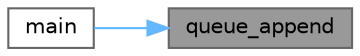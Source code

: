 digraph "queue_append"
{
 // LATEX_PDF_SIZE
  bgcolor="transparent";
  edge [fontname=Helvetica,fontsize=10,labelfontname=Helvetica,labelfontsize=10];
  node [fontname=Helvetica,fontsize=10,shape=box,height=0.2,width=0.4];
  rankdir="RL";
  Node1 [id="Node000001",label="queue_append",height=0.2,width=0.4,color="gray40", fillcolor="grey60", style="filled", fontcolor="black",tooltip="Добавить задачу в конец очереди."];
  Node1 -> Node2 [id="edge1_Node000001_Node000002",dir="back",color="steelblue1",style="solid",tooltip=" "];
  Node2 [id="Node000002",label="main",height=0.2,width=0.4,color="grey40", fillcolor="white", style="filled",URL="$milena__queue__test_8cpp.html#ae66f6b31b5ad750f1fe042a706a4e3d4",tooltip=" "];
}
